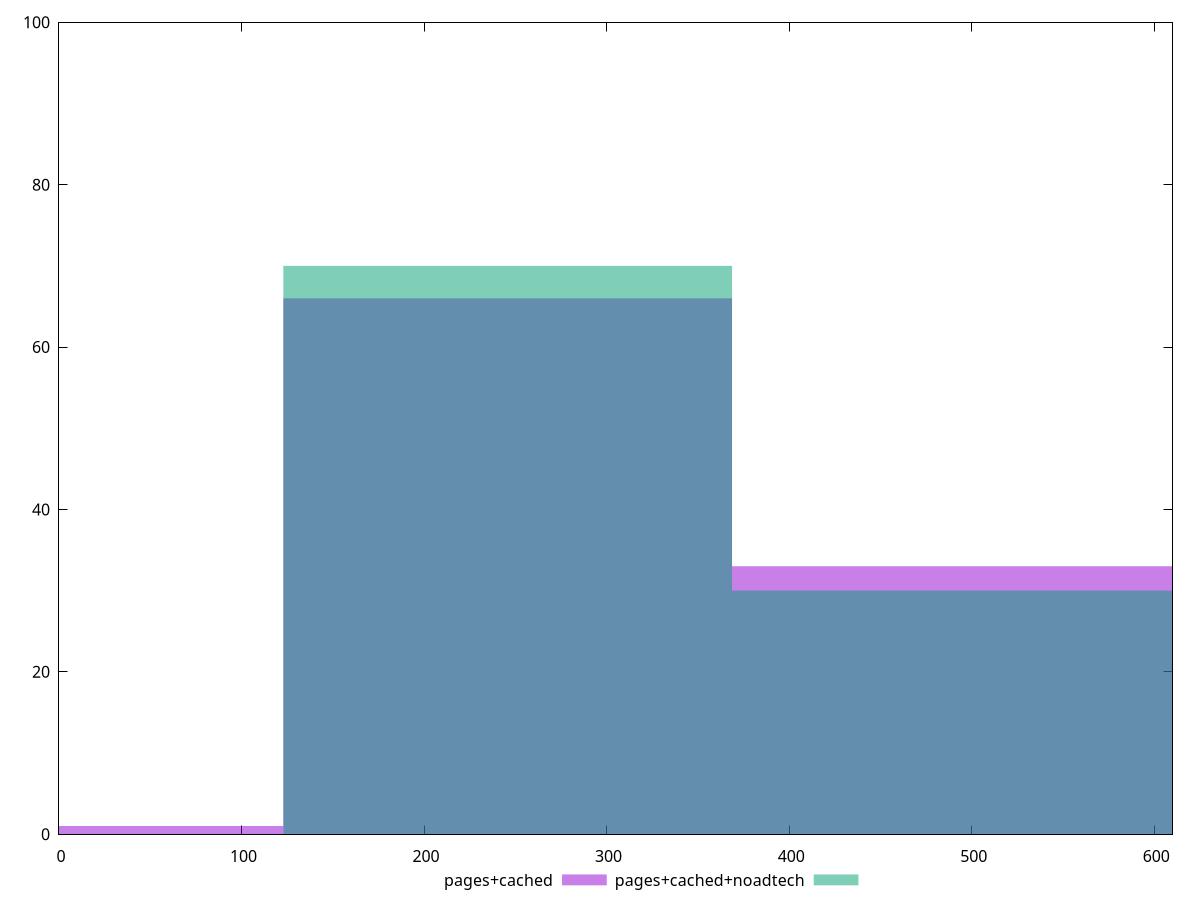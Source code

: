 reset

$pagesCached <<EOF
245.80272993248556 66
491.6054598649711 33
0 1
EOF

$pagesCachedNoadtech <<EOF
245.80272993248556 70
491.6054598649711 30
EOF

set key outside below
set boxwidth 245.80272993248556
set xrange [0:610]
set yrange [0:100]
set trange [0:100]
set style fill transparent solid 0.5 noborder
set terminal svg size 640, 500 enhanced background rgb 'white'
set output "report_00013_2021-02-09T12-04-24.940Z/uses-webp-images/comparison/histogram/1_vs_2.svg"

plot $pagesCached title "pages+cached" with boxes, \
     $pagesCachedNoadtech title "pages+cached+noadtech" with boxes

reset
